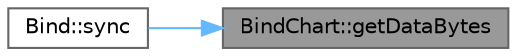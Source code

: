 digraph "BindChart::getDataBytes"
{
 // LATEX_PDF_SIZE
  bgcolor="transparent";
  edge [fontname=Helvetica,fontsize=10,labelfontname=Helvetica,labelfontsize=10];
  node [fontname=Helvetica,fontsize=10,shape=box,height=0.2,width=0.4];
  rankdir="RL";
  Node1 [id="Node000001",label="BindChart::getDataBytes",height=0.2,width=0.4,color="gray40", fillcolor="grey60", style="filled", fontcolor="black",tooltip="Generates and returns the byte data representing chart data."];
  Node1 -> Node2 [id="edge1_Node000001_Node000002",dir="back",color="steelblue1",style="solid",tooltip=" "];
  Node2 [id="Node000002",label="Bind::sync",height=0.2,width=0.4,color="grey40", fillcolor="white", style="filled",URL="$class_bind.html#a2875fc428d46a8bcd0972755dd6148e7",tooltip="Synchronizes chart data of a BindChart object."];
}
